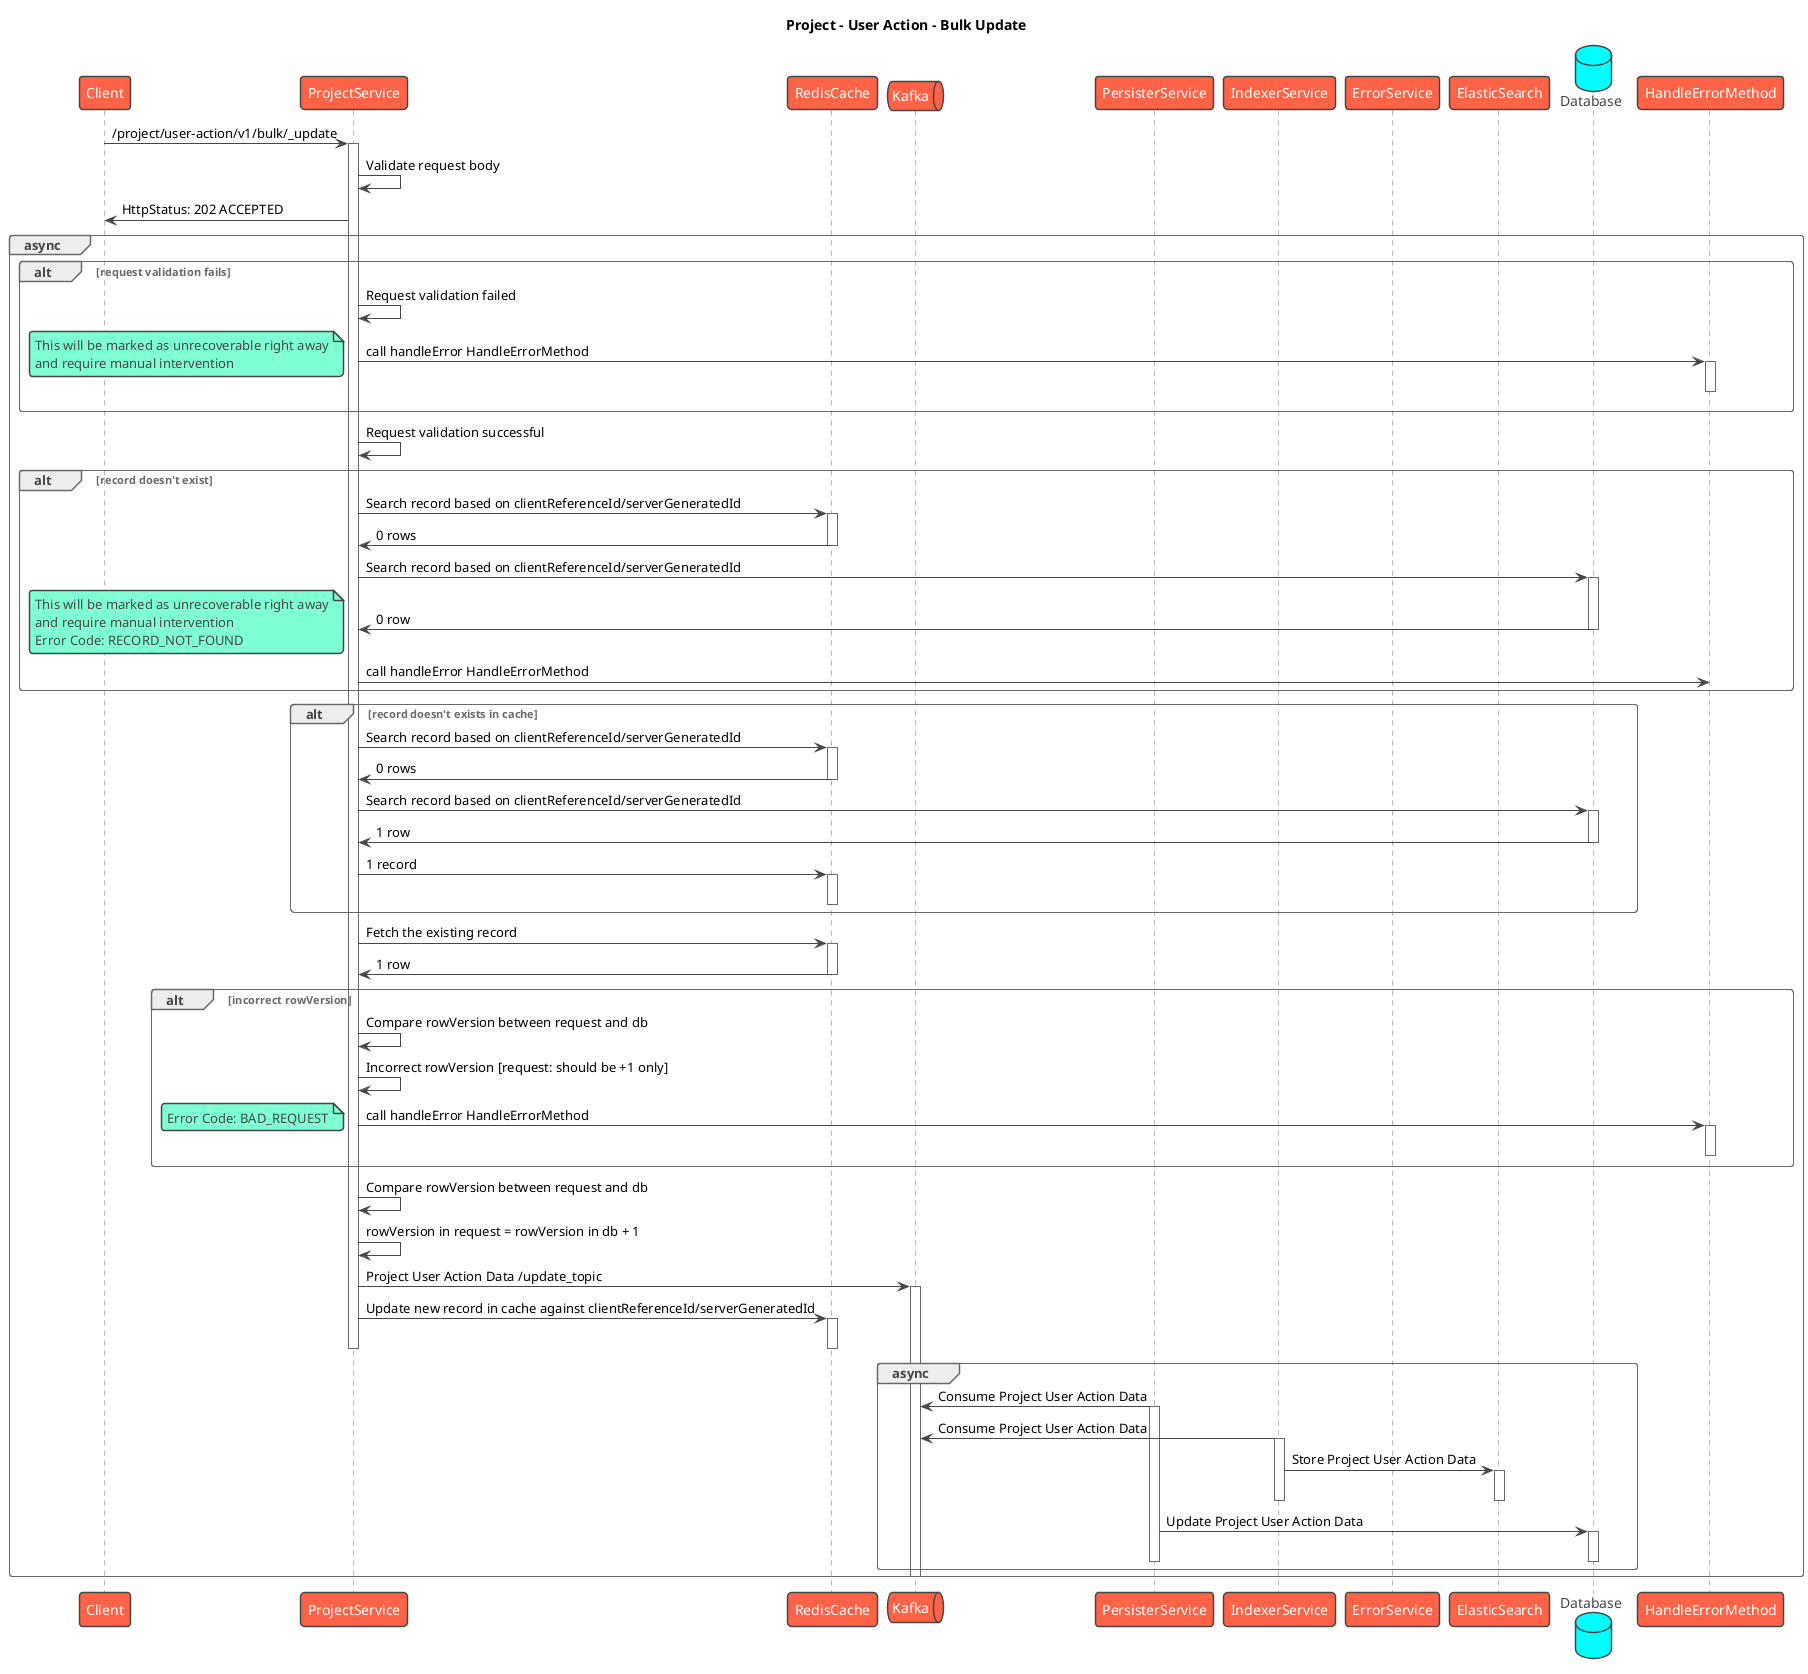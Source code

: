 @startuml
title Project - User Action - Bulk Update
!theme vibrant
participant Client as c
participant ProjectService as s
participant RedisCache as rc
queue Kafka as k
participant PersisterService as prs
participant IndexerService as idx
participant ErrorService as es
participant ElasticSearch as el
database Database as db
participant HandleErrorMethod as he
c -> s : /project/user-action/v1/bulk/_update
activate s
s -> s: Validate request body
s -> c: HttpStatus: 202 ACCEPTED
group async
alt request validation fails
    s -> s: Request validation failed
    s -> he: call handleError HandleErrorMethod
    activate he
    deactivate he
    note left
        This will be marked as unrecoverable right away
        and require manual intervention
    end note

end
s -> s: Request validation successful
alt record doesn't exist
    s -> rc: Search record based on clientReferenceId/serverGeneratedId
    activate rc
    rc -> s: 0 rows
    deactivate rc
    s -> db: Search record based on clientReferenceId/serverGeneratedId
    activate db
    db -> s: 0 row
    deactivate db
    note left
        This will be marked as unrecoverable right away
        and require manual intervention
        Error Code: RECORD_NOT_FOUND
    end note
    s -> he: call handleError HandleErrorMethod
end
alt record doesn't exists in cache
    s -> rc: Search record based on clientReferenceId/serverGeneratedId
    activate rc
    rc -> s: 0 rows
    deactivate rc
    s -> db: Search record based on clientReferenceId/serverGeneratedId
    activate db
    db -> s: 1 row
    deactivate db
    s -> rc: 1 record
    activate rc
    deactivate rc
end
s -> rc: Fetch the existing record
activate rc
rc -> s: 1 row
deactivate rc
alt incorrect rowVersion
        s -> s: Compare rowVersion between request and db
        s -> s: Incorrect rowVersion [request: should be +1 only]
        s -> he: call handleError HandleErrorMethod
        activate he
        deactivate he
        note left
          Error Code: BAD_REQUEST
        end note
    end
s -> s: Compare rowVersion between request and db
s -> s: rowVersion in request = rowVersion in db + 1
s -> k: Project User Action Data /update_topic
activate k
s -> rc: Update new record in cache against clientReferenceId/serverGeneratedId
activate rc
deactivate rc
deactivate s
group async
    prs -> k: Consume Project User Action Data
    activate prs
    idx -> k: Consume Project User Action Data
    activate idx
    idx -> el: Store Project User Action Data
    activate el
    deactivate el
    deactivate idx
    prs -> db: Update Project User Action Data
    activate db
    deactivate db
    deactivate prs
end
deactivate k
end
@enduml